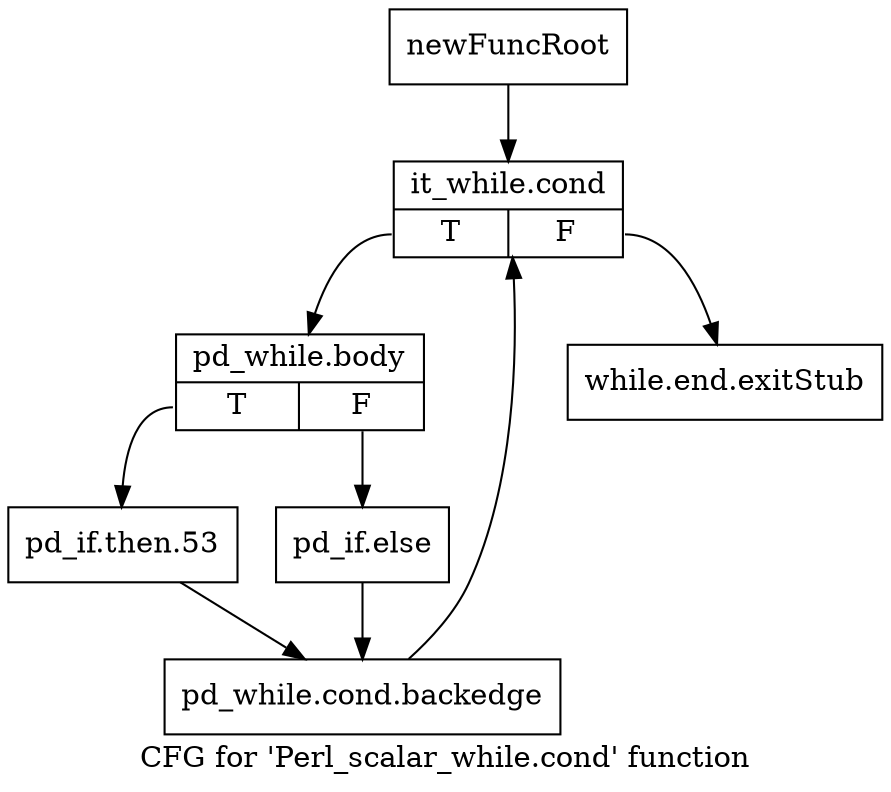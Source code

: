 digraph "CFG for 'Perl_scalar_while.cond' function" {
	label="CFG for 'Perl_scalar_while.cond' function";

	Node0x4bfa270 [shape=record,label="{newFuncRoot}"];
	Node0x4bfa270 -> Node0x4bfa6d0;
	Node0x4bfa2c0 [shape=record,label="{while.end.exitStub}"];
	Node0x4bfa6d0 [shape=record,label="{it_while.cond|{<s0>T|<s1>F}}"];
	Node0x4bfa6d0:s0 -> Node0x4bfa720;
	Node0x4bfa6d0:s1 -> Node0x4bfa2c0;
	Node0x4bfa720 [shape=record,label="{pd_while.body|{<s0>T|<s1>F}}"];
	Node0x4bfa720:s0 -> Node0x4bfa7c0;
	Node0x4bfa720:s1 -> Node0x4bfa770;
	Node0x4bfa770 [shape=record,label="{pd_if.else}"];
	Node0x4bfa770 -> Node0x4bfa810;
	Node0x4bfa7c0 [shape=record,label="{pd_if.then.53}"];
	Node0x4bfa7c0 -> Node0x4bfa810;
	Node0x4bfa810 [shape=record,label="{pd_while.cond.backedge}"];
	Node0x4bfa810 -> Node0x4bfa6d0;
}

